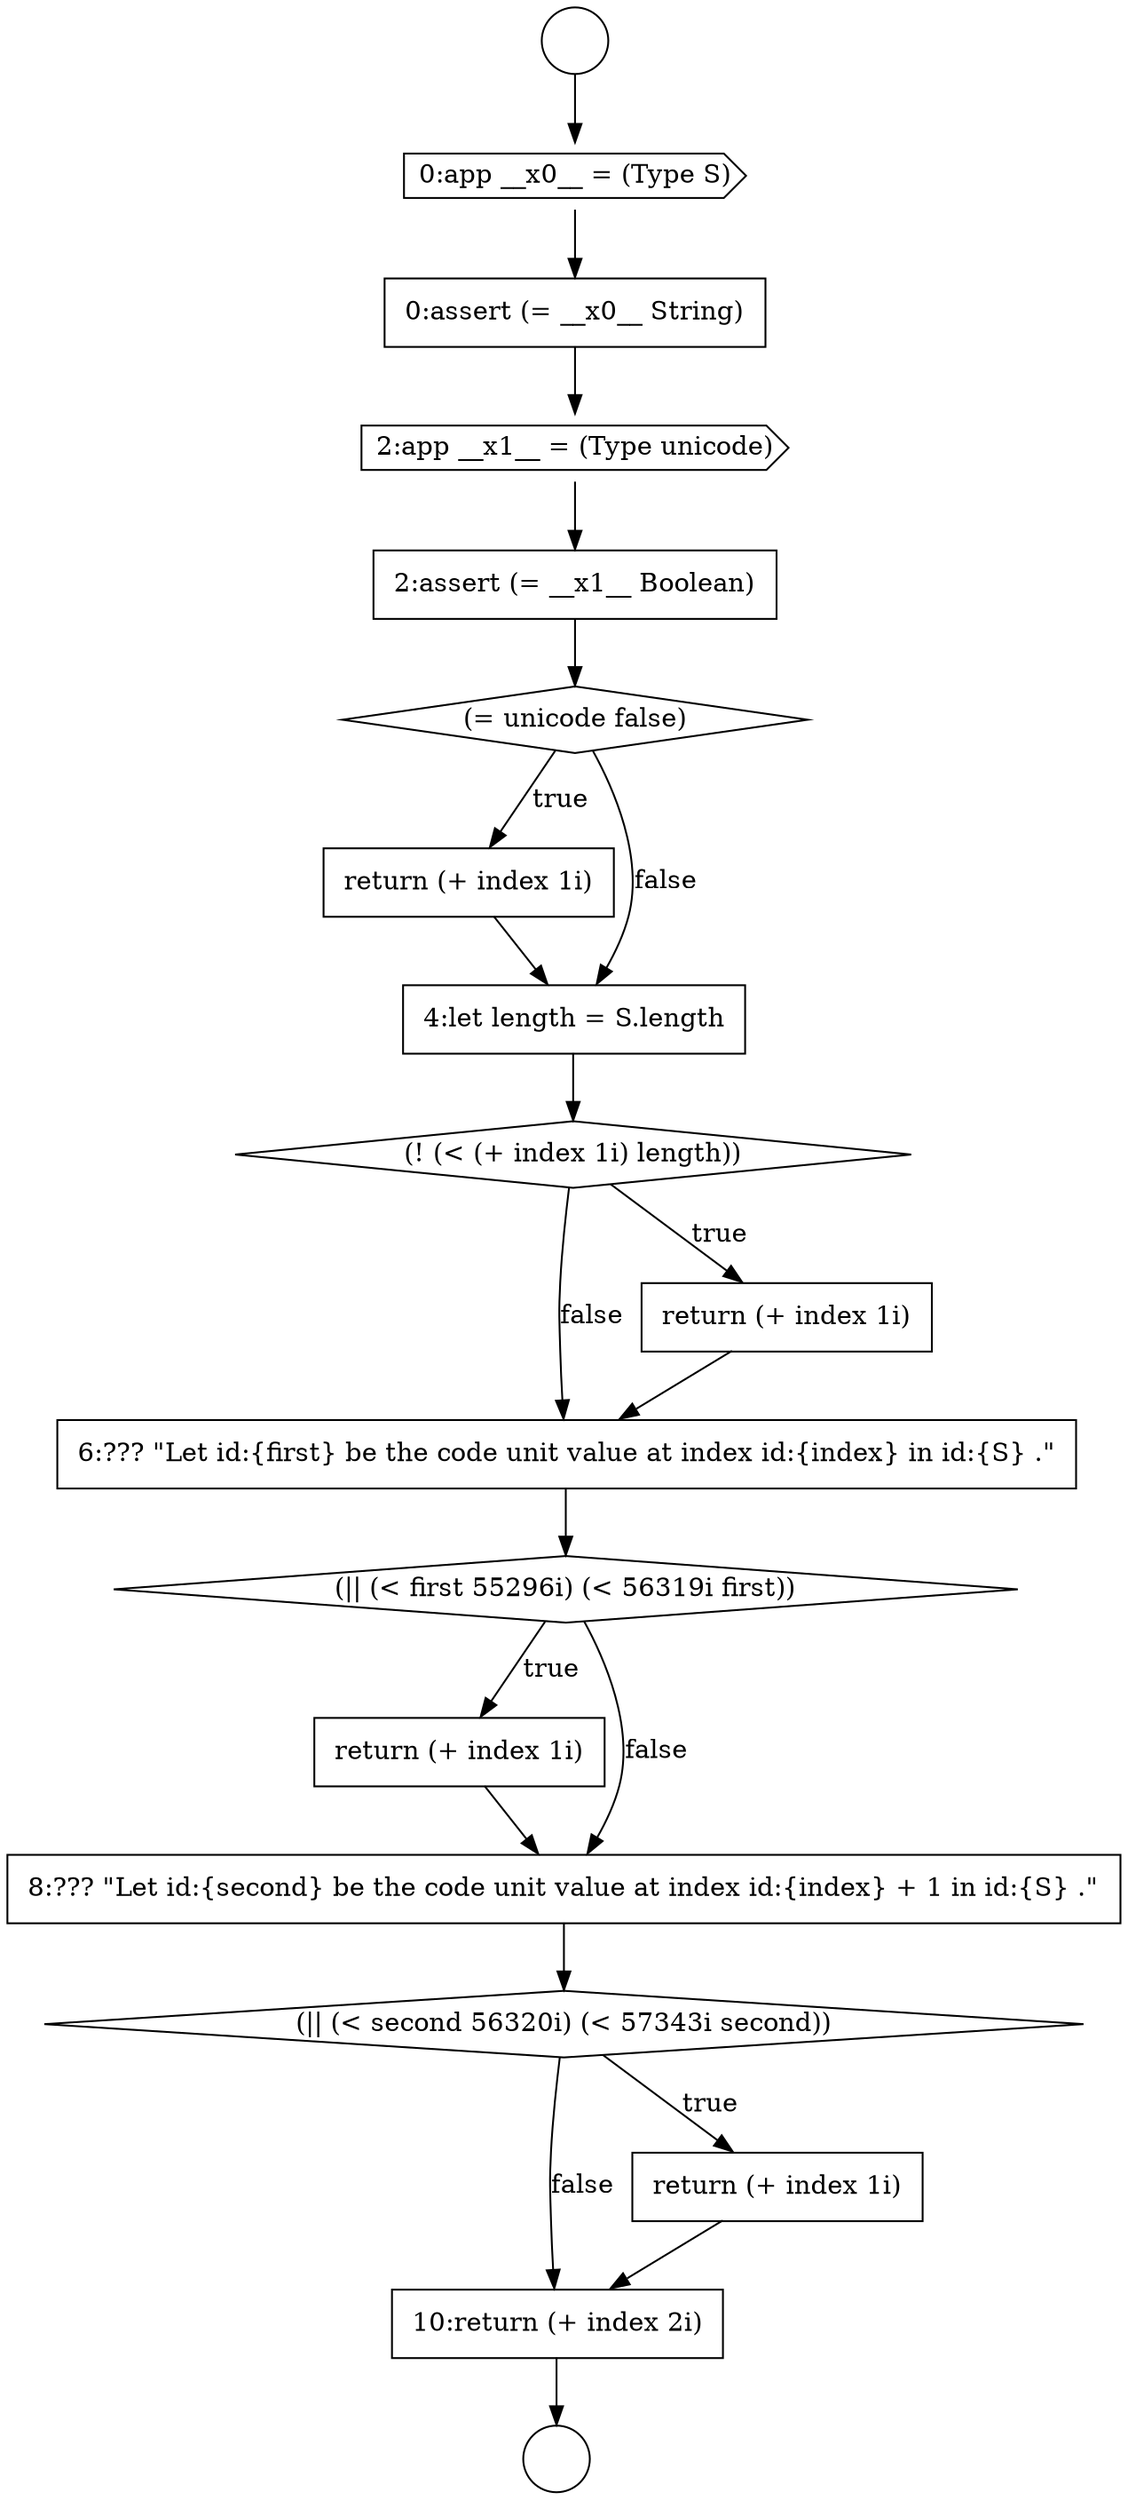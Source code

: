 digraph {
  node13024 [shape=none, margin=0, label=<<font color="black">
    <table border="0" cellborder="1" cellspacing="0" cellpadding="10">
      <tr><td align="left">10:return (+ index 2i)</td></tr>
    </table>
  </font>> color="black" fillcolor="white" style=filled]
  node13013 [shape=diamond, label=<<font color="black">(= unicode false)</font>> color="black" fillcolor="white" style=filled]
  node13023 [shape=none, margin=0, label=<<font color="black">
    <table border="0" cellborder="1" cellspacing="0" cellpadding="10">
      <tr><td align="left">return (+ index 1i)</td></tr>
    </table>
  </font>> color="black" fillcolor="white" style=filled]
  node13009 [shape=cds, label=<<font color="black">0:app __x0__ = (Type S)</font>> color="black" fillcolor="white" style=filled]
  node13014 [shape=none, margin=0, label=<<font color="black">
    <table border="0" cellborder="1" cellspacing="0" cellpadding="10">
      <tr><td align="left">return (+ index 1i)</td></tr>
    </table>
  </font>> color="black" fillcolor="white" style=filled]
  node13022 [shape=diamond, label=<<font color="black">(|| (&lt; second 56320i) (&lt; 57343i second))</font>> color="black" fillcolor="white" style=filled]
  node13018 [shape=none, margin=0, label=<<font color="black">
    <table border="0" cellborder="1" cellspacing="0" cellpadding="10">
      <tr><td align="left">6:??? &quot;Let id:{first} be the code unit value at index id:{index} in id:{S} .&quot;</td></tr>
    </table>
  </font>> color="black" fillcolor="white" style=filled]
  node13010 [shape=none, margin=0, label=<<font color="black">
    <table border="0" cellborder="1" cellspacing="0" cellpadding="10">
      <tr><td align="left">0:assert (= __x0__ String)</td></tr>
    </table>
  </font>> color="black" fillcolor="white" style=filled]
  node13015 [shape=none, margin=0, label=<<font color="black">
    <table border="0" cellborder="1" cellspacing="0" cellpadding="10">
      <tr><td align="left">4:let length = S.length</td></tr>
    </table>
  </font>> color="black" fillcolor="white" style=filled]
  node13008 [shape=circle label=" " color="black" fillcolor="white" style=filled]
  node13007 [shape=circle label=" " color="black" fillcolor="white" style=filled]
  node13020 [shape=none, margin=0, label=<<font color="black">
    <table border="0" cellborder="1" cellspacing="0" cellpadding="10">
      <tr><td align="left">return (+ index 1i)</td></tr>
    </table>
  </font>> color="black" fillcolor="white" style=filled]
  node13017 [shape=none, margin=0, label=<<font color="black">
    <table border="0" cellborder="1" cellspacing="0" cellpadding="10">
      <tr><td align="left">return (+ index 1i)</td></tr>
    </table>
  </font>> color="black" fillcolor="white" style=filled]
  node13019 [shape=diamond, label=<<font color="black">(|| (&lt; first 55296i) (&lt; 56319i first))</font>> color="black" fillcolor="white" style=filled]
  node13012 [shape=none, margin=0, label=<<font color="black">
    <table border="0" cellborder="1" cellspacing="0" cellpadding="10">
      <tr><td align="left">2:assert (= __x1__ Boolean)</td></tr>
    </table>
  </font>> color="black" fillcolor="white" style=filled]
  node13021 [shape=none, margin=0, label=<<font color="black">
    <table border="0" cellborder="1" cellspacing="0" cellpadding="10">
      <tr><td align="left">8:??? &quot;Let id:{second} be the code unit value at index id:{index} + 1 in id:{S} .&quot;</td></tr>
    </table>
  </font>> color="black" fillcolor="white" style=filled]
  node13016 [shape=diamond, label=<<font color="black">(! (&lt; (+ index 1i) length))</font>> color="black" fillcolor="white" style=filled]
  node13011 [shape=cds, label=<<font color="black">2:app __x1__ = (Type unicode)</font>> color="black" fillcolor="white" style=filled]
  node13016 -> node13017 [label=<<font color="black">true</font>> color="black"]
  node13016 -> node13018 [label=<<font color="black">false</font>> color="black"]
  node13007 -> node13009 [ color="black"]
  node13018 -> node13019 [ color="black"]
  node13021 -> node13022 [ color="black"]
  node13017 -> node13018 [ color="black"]
  node13009 -> node13010 [ color="black"]
  node13014 -> node13015 [ color="black"]
  node13011 -> node13012 [ color="black"]
  node13024 -> node13008 [ color="black"]
  node13010 -> node13011 [ color="black"]
  node13015 -> node13016 [ color="black"]
  node13020 -> node13021 [ color="black"]
  node13023 -> node13024 [ color="black"]
  node13013 -> node13014 [label=<<font color="black">true</font>> color="black"]
  node13013 -> node13015 [label=<<font color="black">false</font>> color="black"]
  node13019 -> node13020 [label=<<font color="black">true</font>> color="black"]
  node13019 -> node13021 [label=<<font color="black">false</font>> color="black"]
  node13012 -> node13013 [ color="black"]
  node13022 -> node13023 [label=<<font color="black">true</font>> color="black"]
  node13022 -> node13024 [label=<<font color="black">false</font>> color="black"]
}

